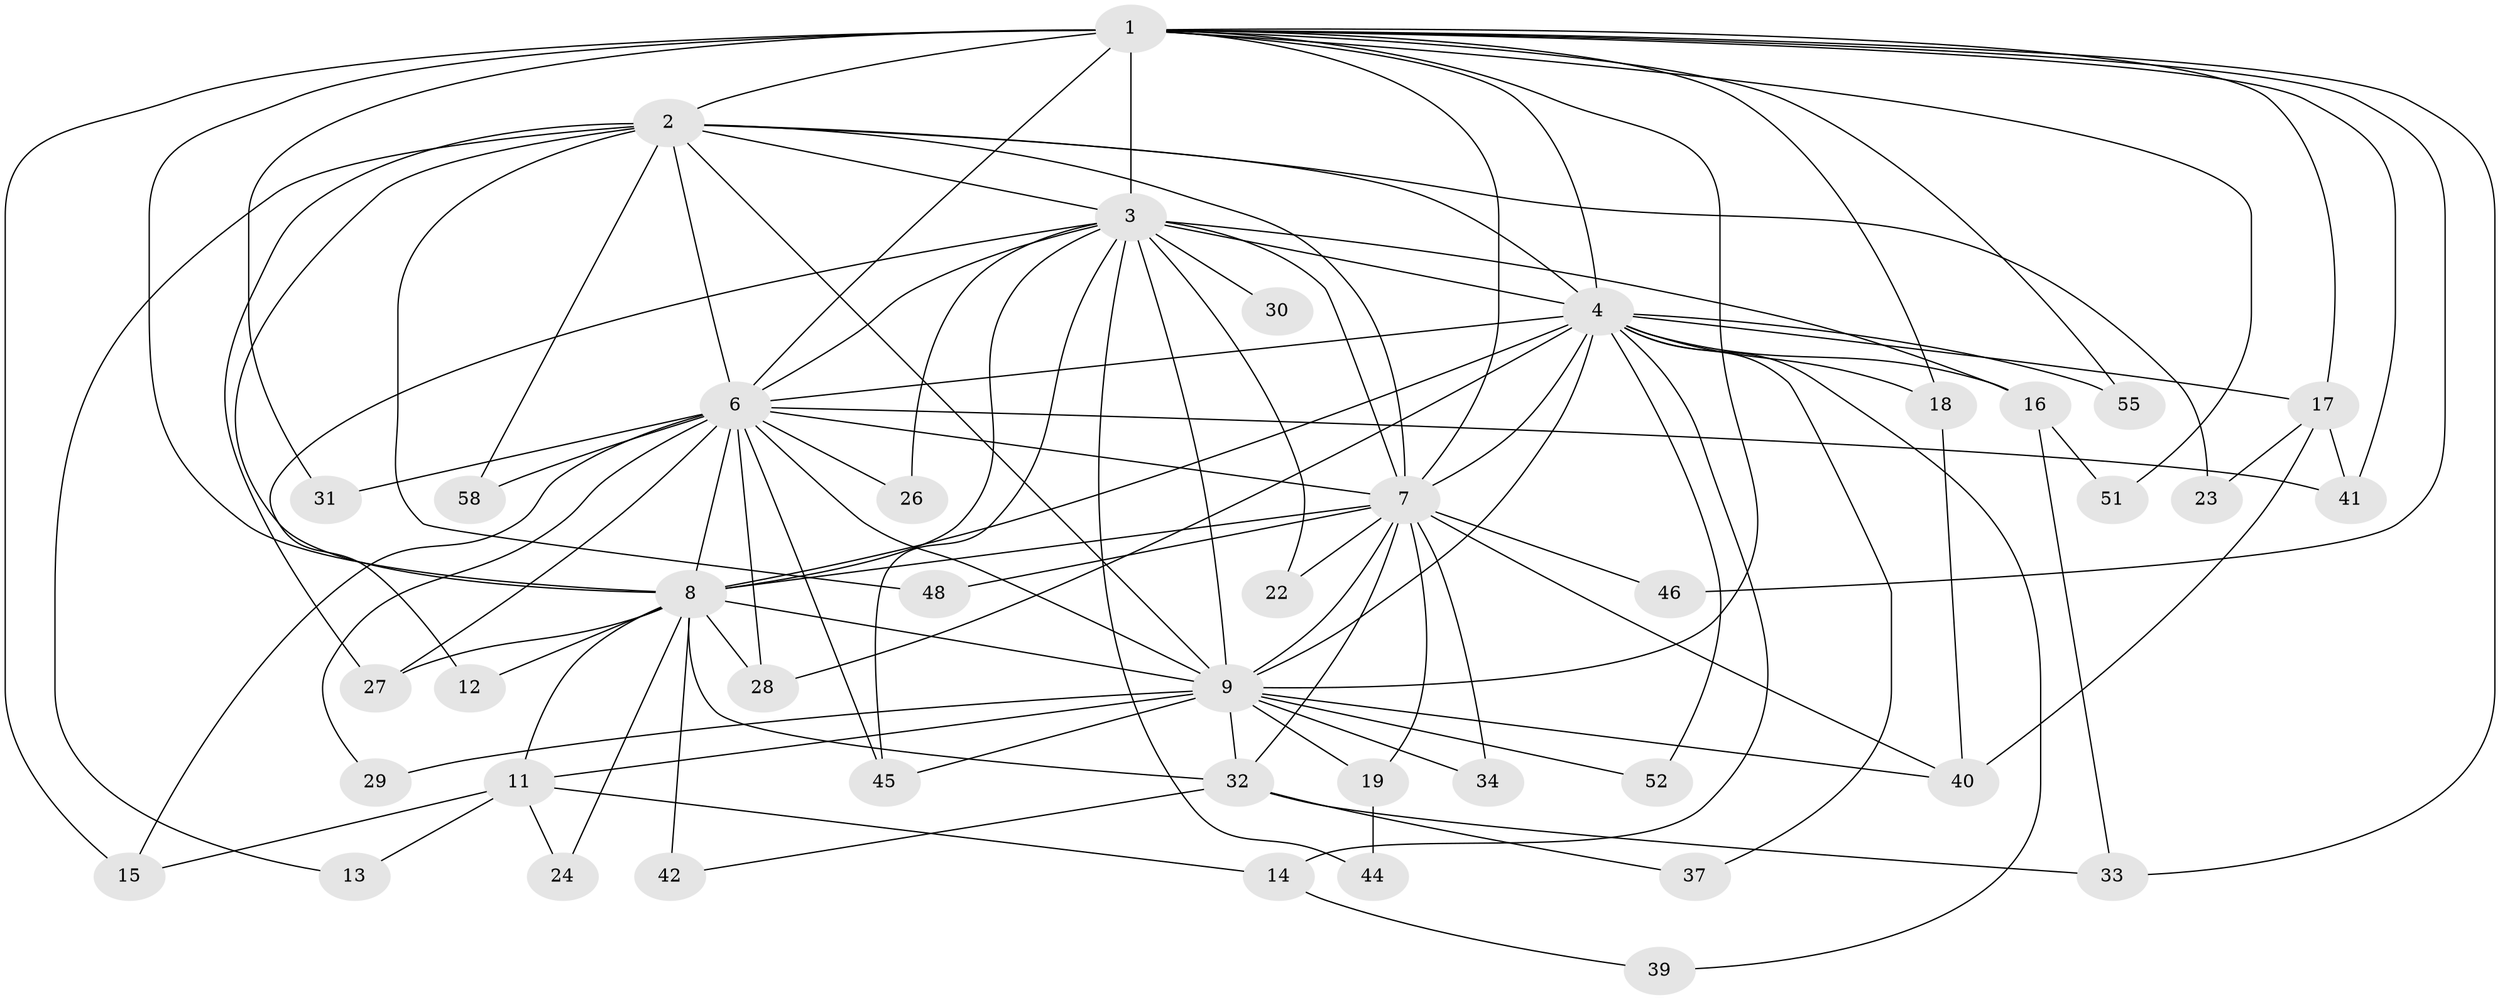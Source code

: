// original degree distribution, {19: 0.06557377049180328, 15: 0.03278688524590164, 14: 0.01639344262295082, 16: 0.01639344262295082, 10: 0.01639344262295082, 17: 0.01639344262295082, 6: 0.03278688524590164, 2: 0.5573770491803278, 3: 0.16393442622950818, 4: 0.06557377049180328, 5: 0.01639344262295082}
// Generated by graph-tools (version 1.1) at 2025/17/03/04/25 18:17:42]
// undirected, 42 vertices, 104 edges
graph export_dot {
graph [start="1"]
  node [color=gray90,style=filled];
  1 [super="+36"];
  2;
  3 [super="+20+5"];
  4;
  6;
  7;
  8 [super="+10"];
  9 [super="+25"];
  11;
  12;
  13;
  14;
  15 [super="+53+54"];
  16;
  17;
  18 [super="+57"];
  19;
  22;
  23;
  24;
  26;
  27 [super="+43"];
  28 [super="+61"];
  29;
  30;
  31;
  32 [super="+56"];
  33 [super="+38"];
  34;
  37;
  39;
  40 [super="+50"];
  41 [super="+60"];
  42;
  44;
  45 [super="+49"];
  46;
  48;
  51;
  52;
  55;
  58;
  1 -- 2;
  1 -- 3 [weight=4];
  1 -- 4;
  1 -- 6;
  1 -- 7;
  1 -- 8 [weight=2];
  1 -- 9;
  1 -- 15 [weight=2];
  1 -- 17;
  1 -- 18;
  1 -- 31;
  1 -- 46;
  1 -- 55;
  1 -- 51;
  1 -- 33;
  1 -- 41;
  2 -- 3 [weight=3];
  2 -- 4;
  2 -- 6;
  2 -- 7;
  2 -- 8 [weight=2];
  2 -- 9;
  2 -- 13;
  2 -- 23;
  2 -- 27;
  2 -- 48;
  2 -- 58;
  3 -- 4 [weight=2];
  3 -- 6 [weight=2];
  3 -- 7 [weight=2];
  3 -- 8 [weight=5];
  3 -- 9 [weight=3];
  3 -- 22;
  3 -- 26;
  3 -- 30 [weight=2];
  3 -- 44;
  3 -- 12;
  3 -- 45;
  3 -- 16;
  4 -- 6;
  4 -- 7;
  4 -- 8 [weight=2];
  4 -- 9 [weight=2];
  4 -- 14;
  4 -- 16;
  4 -- 17;
  4 -- 18;
  4 -- 28;
  4 -- 37;
  4 -- 39;
  4 -- 52;
  4 -- 55;
  6 -- 7;
  6 -- 8 [weight=3];
  6 -- 9;
  6 -- 26;
  6 -- 29;
  6 -- 31;
  6 -- 41;
  6 -- 58;
  6 -- 27;
  6 -- 45;
  6 -- 15;
  6 -- 28;
  7 -- 8 [weight=2];
  7 -- 9;
  7 -- 19;
  7 -- 22;
  7 -- 34;
  7 -- 46;
  7 -- 48;
  7 -- 40;
  7 -- 32;
  8 -- 9 [weight=2];
  8 -- 32;
  8 -- 42;
  8 -- 11;
  8 -- 12;
  8 -- 24;
  8 -- 27;
  8 -- 28;
  9 -- 11;
  9 -- 19;
  9 -- 29;
  9 -- 32;
  9 -- 34;
  9 -- 40;
  9 -- 45;
  9 -- 52;
  11 -- 13;
  11 -- 14;
  11 -- 15;
  11 -- 24;
  14 -- 39;
  16 -- 33;
  16 -- 51;
  17 -- 23;
  17 -- 40;
  17 -- 41;
  18 -- 40;
  19 -- 44;
  32 -- 33;
  32 -- 37;
  32 -- 42;
}
